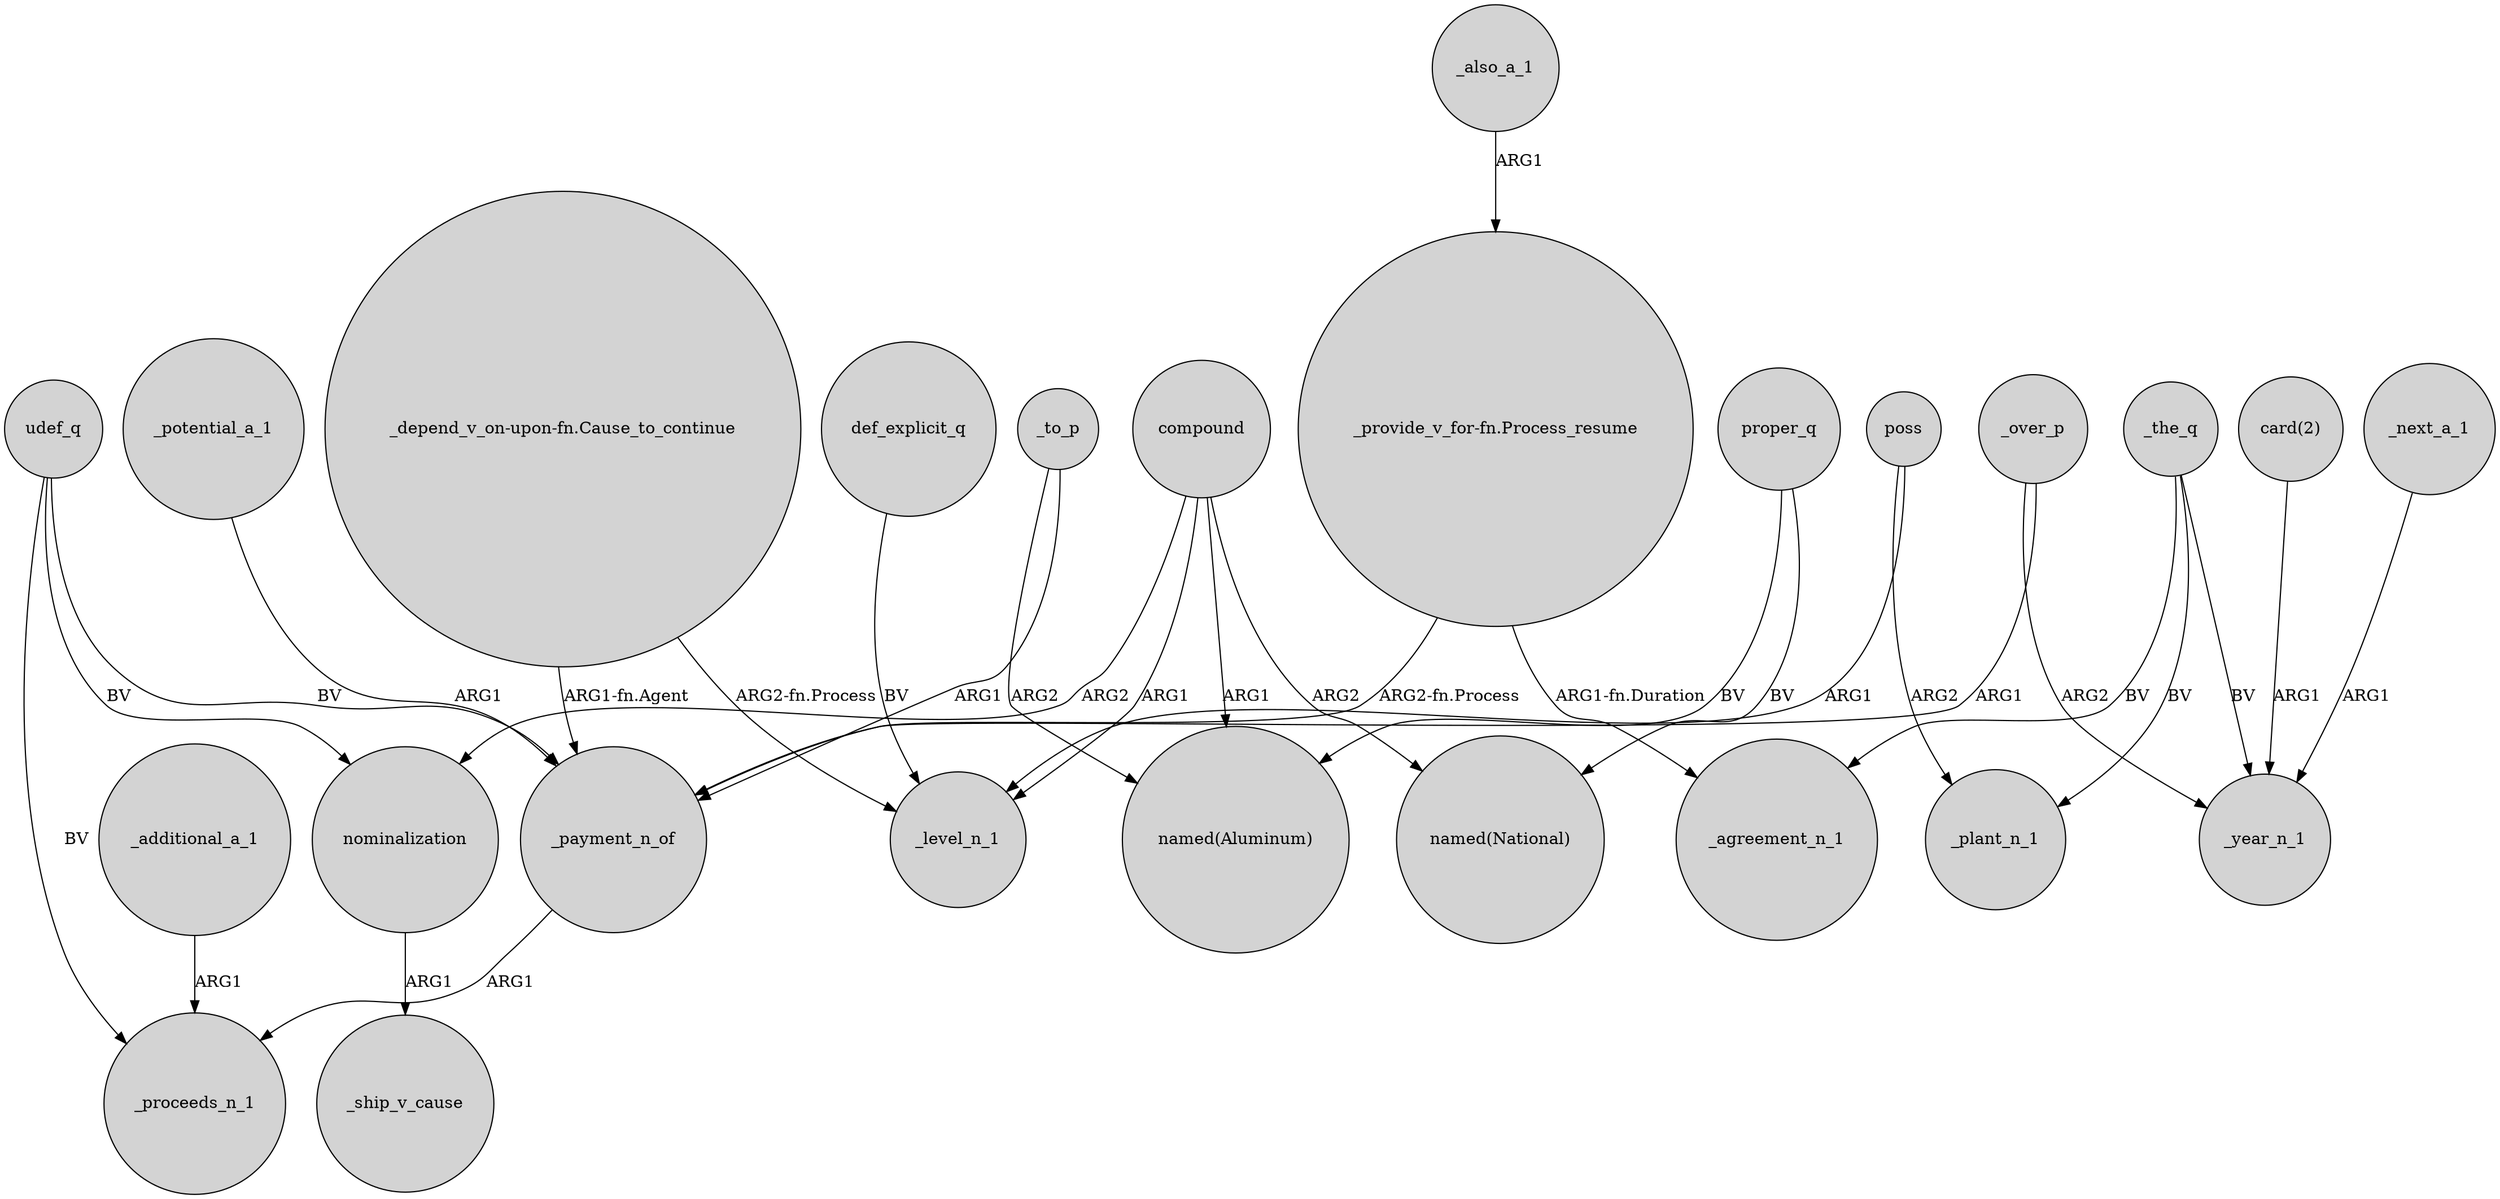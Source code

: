 digraph {
	node [shape=circle style=filled]
	compound -> _level_n_1 [label=ARG1]
	_the_q -> _agreement_n_1 [label=BV]
	_the_q -> _plant_n_1 [label=BV]
	_also_a_1 -> "_provide_v_for-fn.Process_resume" [label=ARG1]
	proper_q -> "named(Aluminum)" [label=BV]
	udef_q -> nominalization [label=BV]
	_to_p -> "named(Aluminum)" [label=ARG2]
	compound -> "named(National)" [label=ARG2]
	"_depend_v_on-upon-fn.Cause_to_continue" -> _level_n_1 [label="ARG2-fn.Process"]
	nominalization -> _ship_v_cause [label=ARG1]
	compound -> nominalization [label=ARG2]
	_over_p -> _payment_n_of [label=ARG1]
	"_provide_v_for-fn.Process_resume" -> _agreement_n_1 [label="ARG1-fn.Duration"]
	_the_q -> _year_n_1 [label=BV]
	compound -> "named(Aluminum)" [label=ARG1]
	udef_q -> _proceeds_n_1 [label=BV]
	udef_q -> _payment_n_of [label=BV]
	def_explicit_q -> _level_n_1 [label=BV]
	"_depend_v_on-upon-fn.Cause_to_continue" -> _payment_n_of [label="ARG1-fn.Agent"]
	_potential_a_1 -> _payment_n_of [label=ARG1]
	_over_p -> _year_n_1 [label=ARG2]
	"card(2)" -> _year_n_1 [label=ARG1]
	_next_a_1 -> _year_n_1 [label=ARG1]
	proper_q -> "named(National)" [label=BV]
	_additional_a_1 -> _proceeds_n_1 [label=ARG1]
	_to_p -> _payment_n_of [label=ARG1]
	"_provide_v_for-fn.Process_resume" -> _payment_n_of [label="ARG2-fn.Process"]
	poss -> _plant_n_1 [label=ARG2]
	_payment_n_of -> _proceeds_n_1 [label=ARG1]
	poss -> _level_n_1 [label=ARG1]
}
